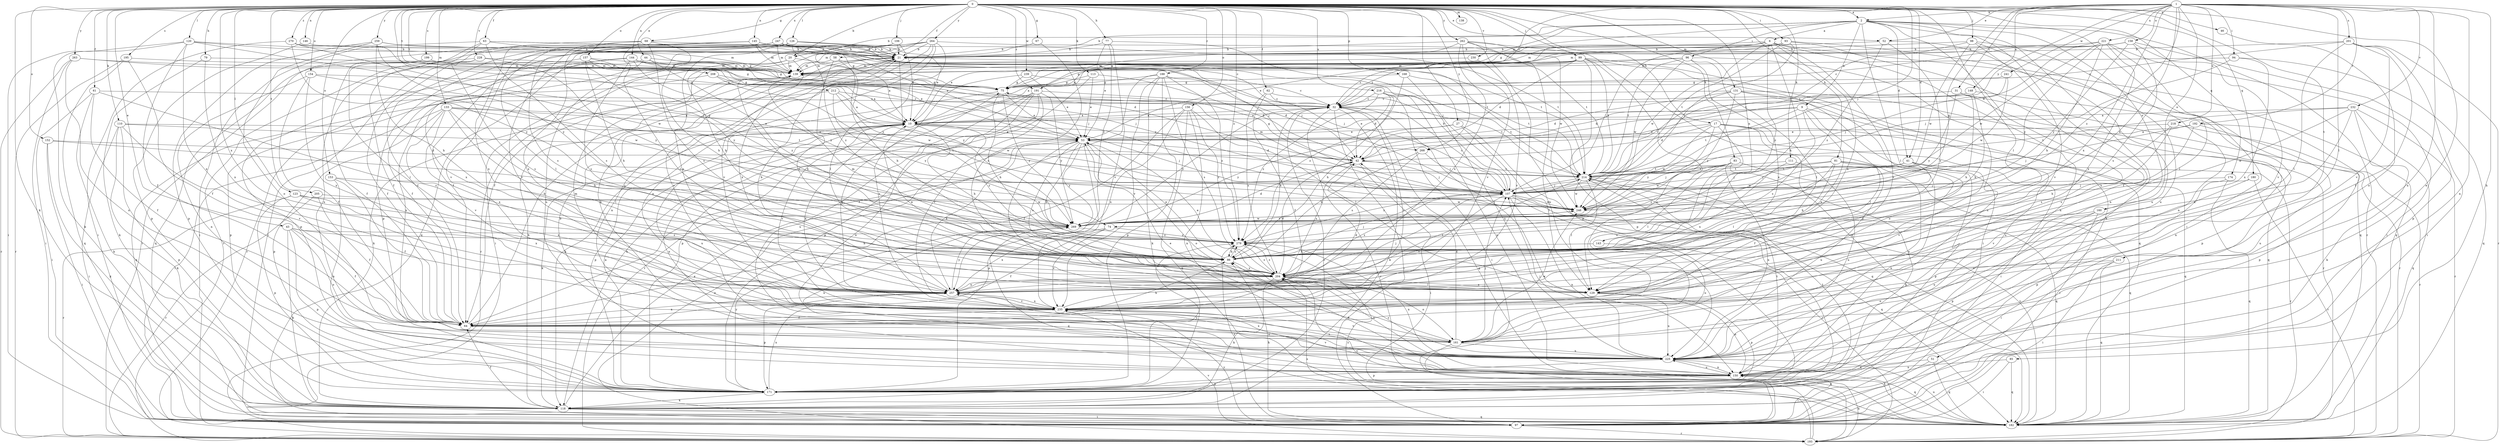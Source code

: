 strict digraph  {
0;
1;
2;
6;
9;
10;
17;
20;
21;
27;
31;
32;
41;
42;
43;
44;
46;
51;
52;
53;
58;
61;
62;
63;
64;
67;
68;
74;
75;
77;
79;
81;
83;
85;
86;
93;
94;
96;
97;
98;
99;
106;
107;
110;
111;
113;
118;
120;
123;
126;
129;
131;
133;
138;
139;
143;
144;
145;
146;
148;
150;
152;
153;
154;
156;
157;
158;
160;
161;
168;
171;
174;
180;
182;
188;
191;
192;
193;
195;
199;
201;
204;
205;
208;
211;
212;
214;
216;
218;
221;
225;
228;
230;
232;
235;
239;
241;
246;
247;
257;
259;
262;
263;
264;
268;
269;
270;
279;
0 -> 2  [label=a];
0 -> 17  [label=b];
0 -> 20  [label=b];
0 -> 27  [label=c];
0 -> 41  [label=d];
0 -> 43  [label=e];
0 -> 44  [label=e];
0 -> 46  [label=e];
0 -> 51  [label=e];
0 -> 52  [label=e];
0 -> 58  [label=f];
0 -> 61  [label=f];
0 -> 62  [label=f];
0 -> 63  [label=f];
0 -> 67  [label=g];
0 -> 68  [label=g];
0 -> 74  [label=g];
0 -> 77  [label=h];
0 -> 79  [label=h];
0 -> 81  [label=h];
0 -> 83  [label=h];
0 -> 93  [label=i];
0 -> 98  [label=j];
0 -> 99  [label=j];
0 -> 106  [label=j];
0 -> 107  [label=j];
0 -> 110  [label=k];
0 -> 111  [label=k];
0 -> 113  [label=k];
0 -> 118  [label=k];
0 -> 120  [label=l];
0 -> 123  [label=l];
0 -> 126  [label=l];
0 -> 129  [label=l];
0 -> 131  [label=m];
0 -> 133  [label=m];
0 -> 138  [label=m];
0 -> 143  [label=n];
0 -> 144  [label=n];
0 -> 145  [label=n];
0 -> 146  [label=n];
0 -> 152  [label=o];
0 -> 153  [label=o];
0 -> 154  [label=o];
0 -> 156  [label=o];
0 -> 157  [label=o];
0 -> 168  [label=p];
0 -> 174  [label=q];
0 -> 180  [label=q];
0 -> 188  [label=r];
0 -> 191  [label=r];
0 -> 195  [label=s];
0 -> 199  [label=s];
0 -> 205  [label=t];
0 -> 208  [label=t];
0 -> 211  [label=t];
0 -> 212  [label=t];
0 -> 216  [label=u];
0 -> 228  [label=v];
0 -> 230  [label=v];
0 -> 239  [label=w];
0 -> 247  [label=x];
0 -> 257  [label=x];
0 -> 259  [label=y];
0 -> 262  [label=y];
0 -> 263  [label=y];
0 -> 264  [label=y];
0 -> 268  [label=y];
0 -> 270  [label=z];
0 -> 279  [label=z];
1 -> 2  [label=a];
1 -> 31  [label=c];
1 -> 52  [label=e];
1 -> 74  [label=g];
1 -> 85  [label=h];
1 -> 86  [label=h];
1 -> 94  [label=i];
1 -> 129  [label=l];
1 -> 148  [label=n];
1 -> 150  [label=n];
1 -> 158  [label=o];
1 -> 160  [label=o];
1 -> 191  [label=r];
1 -> 192  [label=r];
1 -> 201  [label=s];
1 -> 218  [label=u];
1 -> 221  [label=u];
1 -> 225  [label=u];
1 -> 232  [label=v];
1 -> 241  [label=w];
1 -> 257  [label=x];
1 -> 268  [label=y];
1 -> 279  [label=z];
2 -> 6  [label=a];
2 -> 9  [label=a];
2 -> 20  [label=b];
2 -> 21  [label=b];
2 -> 41  [label=d];
2 -> 75  [label=g];
2 -> 96  [label=i];
2 -> 97  [label=i];
2 -> 118  [label=k];
2 -> 129  [label=l];
2 -> 139  [label=m];
2 -> 150  [label=n];
2 -> 160  [label=o];
2 -> 161  [label=o];
2 -> 193  [label=r];
6 -> 21  [label=b];
6 -> 53  [label=e];
6 -> 75  [label=g];
6 -> 86  [label=h];
6 -> 107  [label=j];
6 -> 150  [label=n];
6 -> 182  [label=q];
6 -> 235  [label=v];
6 -> 246  [label=w];
6 -> 257  [label=x];
6 -> 279  [label=z];
9 -> 10  [label=a];
9 -> 53  [label=e];
9 -> 129  [label=l];
9 -> 204  [label=s];
9 -> 214  [label=t];
9 -> 225  [label=u];
9 -> 257  [label=x];
10 -> 53  [label=e];
10 -> 86  [label=h];
10 -> 107  [label=j];
10 -> 118  [label=k];
10 -> 150  [label=n];
10 -> 171  [label=p];
10 -> 225  [label=u];
10 -> 235  [label=v];
10 -> 268  [label=y];
10 -> 279  [label=z];
17 -> 42  [label=d];
17 -> 53  [label=e];
17 -> 97  [label=i];
17 -> 150  [label=n];
17 -> 161  [label=o];
17 -> 182  [label=q];
17 -> 246  [label=w];
17 -> 269  [label=y];
20 -> 10  [label=a];
20 -> 97  [label=i];
20 -> 139  [label=m];
20 -> 193  [label=r];
20 -> 257  [label=x];
21 -> 139  [label=m];
21 -> 235  [label=v];
21 -> 269  [label=y];
27 -> 53  [label=e];
27 -> 129  [label=l];
27 -> 182  [label=q];
27 -> 269  [label=y];
31 -> 32  [label=c];
31 -> 86  [label=h];
31 -> 171  [label=p];
31 -> 193  [label=r];
31 -> 269  [label=y];
32 -> 10  [label=a];
32 -> 86  [label=h];
32 -> 97  [label=i];
32 -> 118  [label=k];
32 -> 129  [label=l];
32 -> 182  [label=q];
32 -> 193  [label=r];
32 -> 235  [label=v];
32 -> 269  [label=y];
41 -> 86  [label=h];
41 -> 97  [label=i];
41 -> 107  [label=j];
41 -> 193  [label=r];
41 -> 214  [label=t];
41 -> 235  [label=v];
41 -> 246  [label=w];
42 -> 75  [label=g];
42 -> 97  [label=i];
42 -> 107  [label=j];
42 -> 204  [label=s];
42 -> 214  [label=t];
43 -> 64  [label=f];
43 -> 86  [label=h];
43 -> 118  [label=k];
43 -> 161  [label=o];
43 -> 171  [label=p];
43 -> 279  [label=z];
44 -> 53  [label=e];
44 -> 139  [label=m];
44 -> 193  [label=r];
44 -> 225  [label=u];
44 -> 279  [label=z];
46 -> 161  [label=o];
51 -> 118  [label=k];
51 -> 150  [label=n];
51 -> 182  [label=q];
52 -> 21  [label=b];
52 -> 204  [label=s];
52 -> 225  [label=u];
52 -> 279  [label=z];
53 -> 42  [label=d];
53 -> 86  [label=h];
53 -> 129  [label=l];
53 -> 161  [label=o];
53 -> 171  [label=p];
53 -> 204  [label=s];
53 -> 257  [label=x];
53 -> 269  [label=y];
58 -> 86  [label=h];
58 -> 107  [label=j];
58 -> 139  [label=m];
58 -> 204  [label=s];
61 -> 32  [label=c];
61 -> 64  [label=f];
61 -> 97  [label=i];
61 -> 118  [label=k];
61 -> 204  [label=s];
62 -> 32  [label=c];
62 -> 64  [label=f];
62 -> 204  [label=s];
62 -> 214  [label=t];
63 -> 21  [label=b];
63 -> 64  [label=f];
63 -> 97  [label=i];
63 -> 107  [label=j];
63 -> 204  [label=s];
63 -> 214  [label=t];
63 -> 225  [label=u];
64 -> 21  [label=b];
64 -> 86  [label=h];
64 -> 161  [label=o];
64 -> 257  [label=x];
67 -> 21  [label=b];
67 -> 204  [label=s];
68 -> 21  [label=b];
68 -> 86  [label=h];
68 -> 97  [label=i];
68 -> 129  [label=l];
68 -> 204  [label=s];
68 -> 235  [label=v];
68 -> 257  [label=x];
74 -> 64  [label=f];
74 -> 235  [label=v];
74 -> 257  [label=x];
74 -> 279  [label=z];
75 -> 32  [label=c];
75 -> 53  [label=e];
75 -> 86  [label=h];
75 -> 118  [label=k];
75 -> 269  [label=y];
77 -> 21  [label=b];
77 -> 53  [label=e];
77 -> 107  [label=j];
77 -> 235  [label=v];
77 -> 269  [label=y];
79 -> 118  [label=k];
79 -> 139  [label=m];
79 -> 257  [label=x];
81 -> 64  [label=f];
81 -> 107  [label=j];
81 -> 129  [label=l];
81 -> 150  [label=n];
81 -> 171  [label=p];
81 -> 214  [label=t];
81 -> 225  [label=u];
83 -> 107  [label=j];
83 -> 118  [label=k];
83 -> 129  [label=l];
83 -> 182  [label=q];
83 -> 214  [label=t];
83 -> 225  [label=u];
83 -> 246  [label=w];
83 -> 279  [label=z];
85 -> 97  [label=i];
85 -> 150  [label=n];
85 -> 182  [label=q];
86 -> 53  [label=e];
86 -> 107  [label=j];
86 -> 139  [label=m];
86 -> 204  [label=s];
86 -> 279  [label=z];
93 -> 10  [label=a];
93 -> 21  [label=b];
93 -> 64  [label=f];
93 -> 107  [label=j];
93 -> 139  [label=m];
93 -> 182  [label=q];
93 -> 214  [label=t];
94 -> 107  [label=j];
94 -> 139  [label=m];
94 -> 182  [label=q];
94 -> 257  [label=x];
96 -> 32  [label=c];
96 -> 129  [label=l];
96 -> 139  [label=m];
96 -> 214  [label=t];
96 -> 225  [label=u];
96 -> 246  [label=w];
96 -> 257  [label=x];
97 -> 86  [label=h];
97 -> 193  [label=r];
97 -> 235  [label=v];
97 -> 279  [label=z];
98 -> 21  [label=b];
98 -> 150  [label=n];
98 -> 214  [label=t];
98 -> 225  [label=u];
98 -> 235  [label=v];
98 -> 246  [label=w];
99 -> 10  [label=a];
99 -> 32  [label=c];
99 -> 42  [label=d];
99 -> 75  [label=g];
99 -> 97  [label=i];
99 -> 139  [label=m];
99 -> 161  [label=o];
99 -> 171  [label=p];
99 -> 182  [label=q];
99 -> 214  [label=t];
106 -> 10  [label=a];
106 -> 21  [label=b];
106 -> 86  [label=h];
106 -> 269  [label=y];
107 -> 21  [label=b];
107 -> 32  [label=c];
107 -> 139  [label=m];
107 -> 150  [label=n];
107 -> 182  [label=q];
107 -> 193  [label=r];
107 -> 204  [label=s];
107 -> 235  [label=v];
107 -> 246  [label=w];
110 -> 53  [label=e];
110 -> 97  [label=i];
110 -> 118  [label=k];
110 -> 171  [label=p];
110 -> 214  [label=t];
110 -> 235  [label=v];
111 -> 214  [label=t];
111 -> 225  [label=u];
111 -> 257  [label=x];
113 -> 42  [label=d];
113 -> 53  [label=e];
113 -> 75  [label=g];
113 -> 171  [label=p];
118 -> 21  [label=b];
118 -> 32  [label=c];
118 -> 53  [label=e];
118 -> 64  [label=f];
118 -> 97  [label=i];
118 -> 182  [label=q];
120 -> 21  [label=b];
120 -> 64  [label=f];
120 -> 75  [label=g];
120 -> 97  [label=i];
120 -> 107  [label=j];
120 -> 118  [label=k];
120 -> 257  [label=x];
123 -> 171  [label=p];
123 -> 193  [label=r];
123 -> 204  [label=s];
123 -> 246  [label=w];
123 -> 257  [label=x];
126 -> 10  [label=a];
126 -> 21  [label=b];
126 -> 64  [label=f];
126 -> 171  [label=p];
126 -> 182  [label=q];
126 -> 214  [label=t];
126 -> 257  [label=x];
126 -> 279  [label=z];
129 -> 150  [label=n];
129 -> 171  [label=p];
129 -> 204  [label=s];
129 -> 225  [label=u];
131 -> 32  [label=c];
131 -> 42  [label=d];
131 -> 161  [label=o];
131 -> 182  [label=q];
131 -> 193  [label=r];
131 -> 214  [label=t];
131 -> 269  [label=y];
133 -> 10  [label=a];
133 -> 53  [label=e];
133 -> 86  [label=h];
133 -> 97  [label=i];
133 -> 129  [label=l];
133 -> 171  [label=p];
133 -> 214  [label=t];
133 -> 235  [label=v];
133 -> 257  [label=x];
139 -> 75  [label=g];
139 -> 86  [label=h];
139 -> 118  [label=k];
143 -> 86  [label=h];
143 -> 161  [label=o];
144 -> 42  [label=d];
144 -> 64  [label=f];
144 -> 107  [label=j];
144 -> 139  [label=m];
144 -> 204  [label=s];
144 -> 257  [label=x];
144 -> 269  [label=y];
145 -> 21  [label=b];
145 -> 32  [label=c];
145 -> 75  [label=g];
145 -> 129  [label=l];
145 -> 139  [label=m];
145 -> 193  [label=r];
145 -> 204  [label=s];
145 -> 214  [label=t];
145 -> 257  [label=x];
146 -> 21  [label=b];
146 -> 171  [label=p];
148 -> 32  [label=c];
148 -> 42  [label=d];
148 -> 86  [label=h];
148 -> 150  [label=n];
150 -> 21  [label=b];
150 -> 86  [label=h];
150 -> 97  [label=i];
150 -> 171  [label=p];
150 -> 214  [label=t];
150 -> 225  [label=u];
150 -> 235  [label=v];
152 -> 42  [label=d];
152 -> 97  [label=i];
152 -> 118  [label=k];
152 -> 269  [label=y];
153 -> 64  [label=f];
153 -> 107  [label=j];
153 -> 150  [label=n];
153 -> 257  [label=x];
154 -> 64  [label=f];
154 -> 75  [label=g];
154 -> 150  [label=n];
154 -> 246  [label=w];
154 -> 257  [label=x];
156 -> 10  [label=a];
156 -> 64  [label=f];
156 -> 129  [label=l];
156 -> 150  [label=n];
156 -> 182  [label=q];
156 -> 257  [label=x];
156 -> 279  [label=z];
157 -> 75  [label=g];
157 -> 86  [label=h];
157 -> 107  [label=j];
157 -> 139  [label=m];
157 -> 171  [label=p];
157 -> 269  [label=y];
158 -> 21  [label=b];
158 -> 32  [label=c];
158 -> 139  [label=m];
158 -> 171  [label=p];
158 -> 204  [label=s];
158 -> 235  [label=v];
158 -> 269  [label=y];
160 -> 97  [label=i];
160 -> 171  [label=p];
160 -> 225  [label=u];
160 -> 269  [label=y];
161 -> 21  [label=b];
161 -> 42  [label=d];
161 -> 53  [label=e];
161 -> 107  [label=j];
161 -> 182  [label=q];
161 -> 225  [label=u];
161 -> 235  [label=v];
161 -> 246  [label=w];
168 -> 75  [label=g];
168 -> 214  [label=t];
168 -> 225  [label=u];
168 -> 279  [label=z];
171 -> 10  [label=a];
171 -> 118  [label=k];
171 -> 214  [label=t];
171 -> 257  [label=x];
171 -> 269  [label=y];
171 -> 279  [label=z];
174 -> 107  [label=j];
174 -> 171  [label=p];
174 -> 182  [label=q];
180 -> 107  [label=j];
180 -> 193  [label=r];
180 -> 235  [label=v];
182 -> 204  [label=s];
182 -> 214  [label=t];
182 -> 225  [label=u];
188 -> 42  [label=d];
188 -> 64  [label=f];
188 -> 75  [label=g];
188 -> 118  [label=k];
188 -> 171  [label=p];
188 -> 204  [label=s];
188 -> 235  [label=v];
188 -> 279  [label=z];
191 -> 32  [label=c];
191 -> 118  [label=k];
191 -> 150  [label=n];
191 -> 171  [label=p];
191 -> 193  [label=r];
191 -> 225  [label=u];
191 -> 235  [label=v];
191 -> 269  [label=y];
192 -> 53  [label=e];
192 -> 107  [label=j];
192 -> 171  [label=p];
192 -> 204  [label=s];
192 -> 225  [label=u];
193 -> 53  [label=e];
193 -> 150  [label=n];
193 -> 204  [label=s];
193 -> 235  [label=v];
193 -> 279  [label=z];
195 -> 64  [label=f];
195 -> 139  [label=m];
195 -> 182  [label=q];
195 -> 193  [label=r];
199 -> 32  [label=c];
199 -> 64  [label=f];
199 -> 129  [label=l];
199 -> 139  [label=m];
201 -> 21  [label=b];
201 -> 32  [label=c];
201 -> 64  [label=f];
201 -> 97  [label=i];
201 -> 129  [label=l];
201 -> 193  [label=r];
201 -> 235  [label=v];
204 -> 10  [label=a];
204 -> 42  [label=d];
204 -> 53  [label=e];
204 -> 118  [label=k];
204 -> 129  [label=l];
204 -> 161  [label=o];
204 -> 225  [label=u];
204 -> 257  [label=x];
204 -> 279  [label=z];
205 -> 64  [label=f];
205 -> 193  [label=r];
205 -> 246  [label=w];
208 -> 10  [label=a];
208 -> 75  [label=g];
208 -> 171  [label=p];
208 -> 246  [label=w];
211 -> 97  [label=i];
211 -> 161  [label=o];
211 -> 182  [label=q];
211 -> 204  [label=s];
212 -> 10  [label=a];
212 -> 32  [label=c];
212 -> 182  [label=q];
212 -> 246  [label=w];
212 -> 269  [label=y];
214 -> 107  [label=j];
214 -> 129  [label=l];
214 -> 182  [label=q];
214 -> 246  [label=w];
214 -> 279  [label=z];
216 -> 32  [label=c];
216 -> 42  [label=d];
216 -> 86  [label=h];
216 -> 97  [label=i];
216 -> 150  [label=n];
216 -> 214  [label=t];
216 -> 279  [label=z];
218 -> 53  [label=e];
218 -> 86  [label=h];
218 -> 193  [label=r];
218 -> 204  [label=s];
221 -> 21  [label=b];
221 -> 42  [label=d];
221 -> 86  [label=h];
221 -> 97  [label=i];
221 -> 129  [label=l];
221 -> 246  [label=w];
221 -> 257  [label=x];
221 -> 269  [label=y];
225 -> 107  [label=j];
225 -> 150  [label=n];
225 -> 171  [label=p];
225 -> 182  [label=q];
225 -> 204  [label=s];
225 -> 235  [label=v];
225 -> 257  [label=x];
228 -> 64  [label=f];
228 -> 139  [label=m];
228 -> 182  [label=q];
228 -> 204  [label=s];
228 -> 269  [label=y];
230 -> 139  [label=m];
230 -> 235  [label=v];
232 -> 10  [label=a];
232 -> 118  [label=k];
232 -> 182  [label=q];
232 -> 193  [label=r];
232 -> 214  [label=t];
232 -> 246  [label=w];
232 -> 257  [label=x];
235 -> 10  [label=a];
235 -> 42  [label=d];
235 -> 64  [label=f];
235 -> 75  [label=g];
235 -> 139  [label=m];
235 -> 257  [label=x];
239 -> 32  [label=c];
239 -> 53  [label=e];
239 -> 75  [label=g];
239 -> 235  [label=v];
241 -> 75  [label=g];
241 -> 107  [label=j];
241 -> 246  [label=w];
246 -> 269  [label=y];
247 -> 21  [label=b];
247 -> 53  [label=e];
247 -> 64  [label=f];
247 -> 107  [label=j];
247 -> 139  [label=m];
247 -> 193  [label=r];
247 -> 235  [label=v];
257 -> 21  [label=b];
257 -> 107  [label=j];
257 -> 171  [label=p];
257 -> 214  [label=t];
257 -> 235  [label=v];
257 -> 269  [label=y];
259 -> 21  [label=b];
259 -> 86  [label=h];
259 -> 139  [label=m];
259 -> 161  [label=o];
259 -> 171  [label=p];
259 -> 269  [label=y];
262 -> 10  [label=a];
262 -> 21  [label=b];
262 -> 171  [label=p];
262 -> 182  [label=q];
262 -> 225  [label=u];
262 -> 235  [label=v];
262 -> 246  [label=w];
262 -> 257  [label=x];
263 -> 75  [label=g];
263 -> 97  [label=i];
263 -> 139  [label=m];
263 -> 193  [label=r];
263 -> 225  [label=u];
264 -> 21  [label=b];
264 -> 64  [label=f];
264 -> 129  [label=l];
264 -> 139  [label=m];
264 -> 150  [label=n];
264 -> 161  [label=o];
264 -> 214  [label=t];
264 -> 225  [label=u];
264 -> 235  [label=v];
268 -> 86  [label=h];
268 -> 107  [label=j];
268 -> 204  [label=s];
269 -> 42  [label=d];
269 -> 182  [label=q];
269 -> 225  [label=u];
269 -> 246  [label=w];
269 -> 279  [label=z];
270 -> 10  [label=a];
270 -> 21  [label=b];
270 -> 97  [label=i];
270 -> 246  [label=w];
270 -> 269  [label=y];
279 -> 86  [label=h];
279 -> 150  [label=n];
279 -> 204  [label=s];
}
